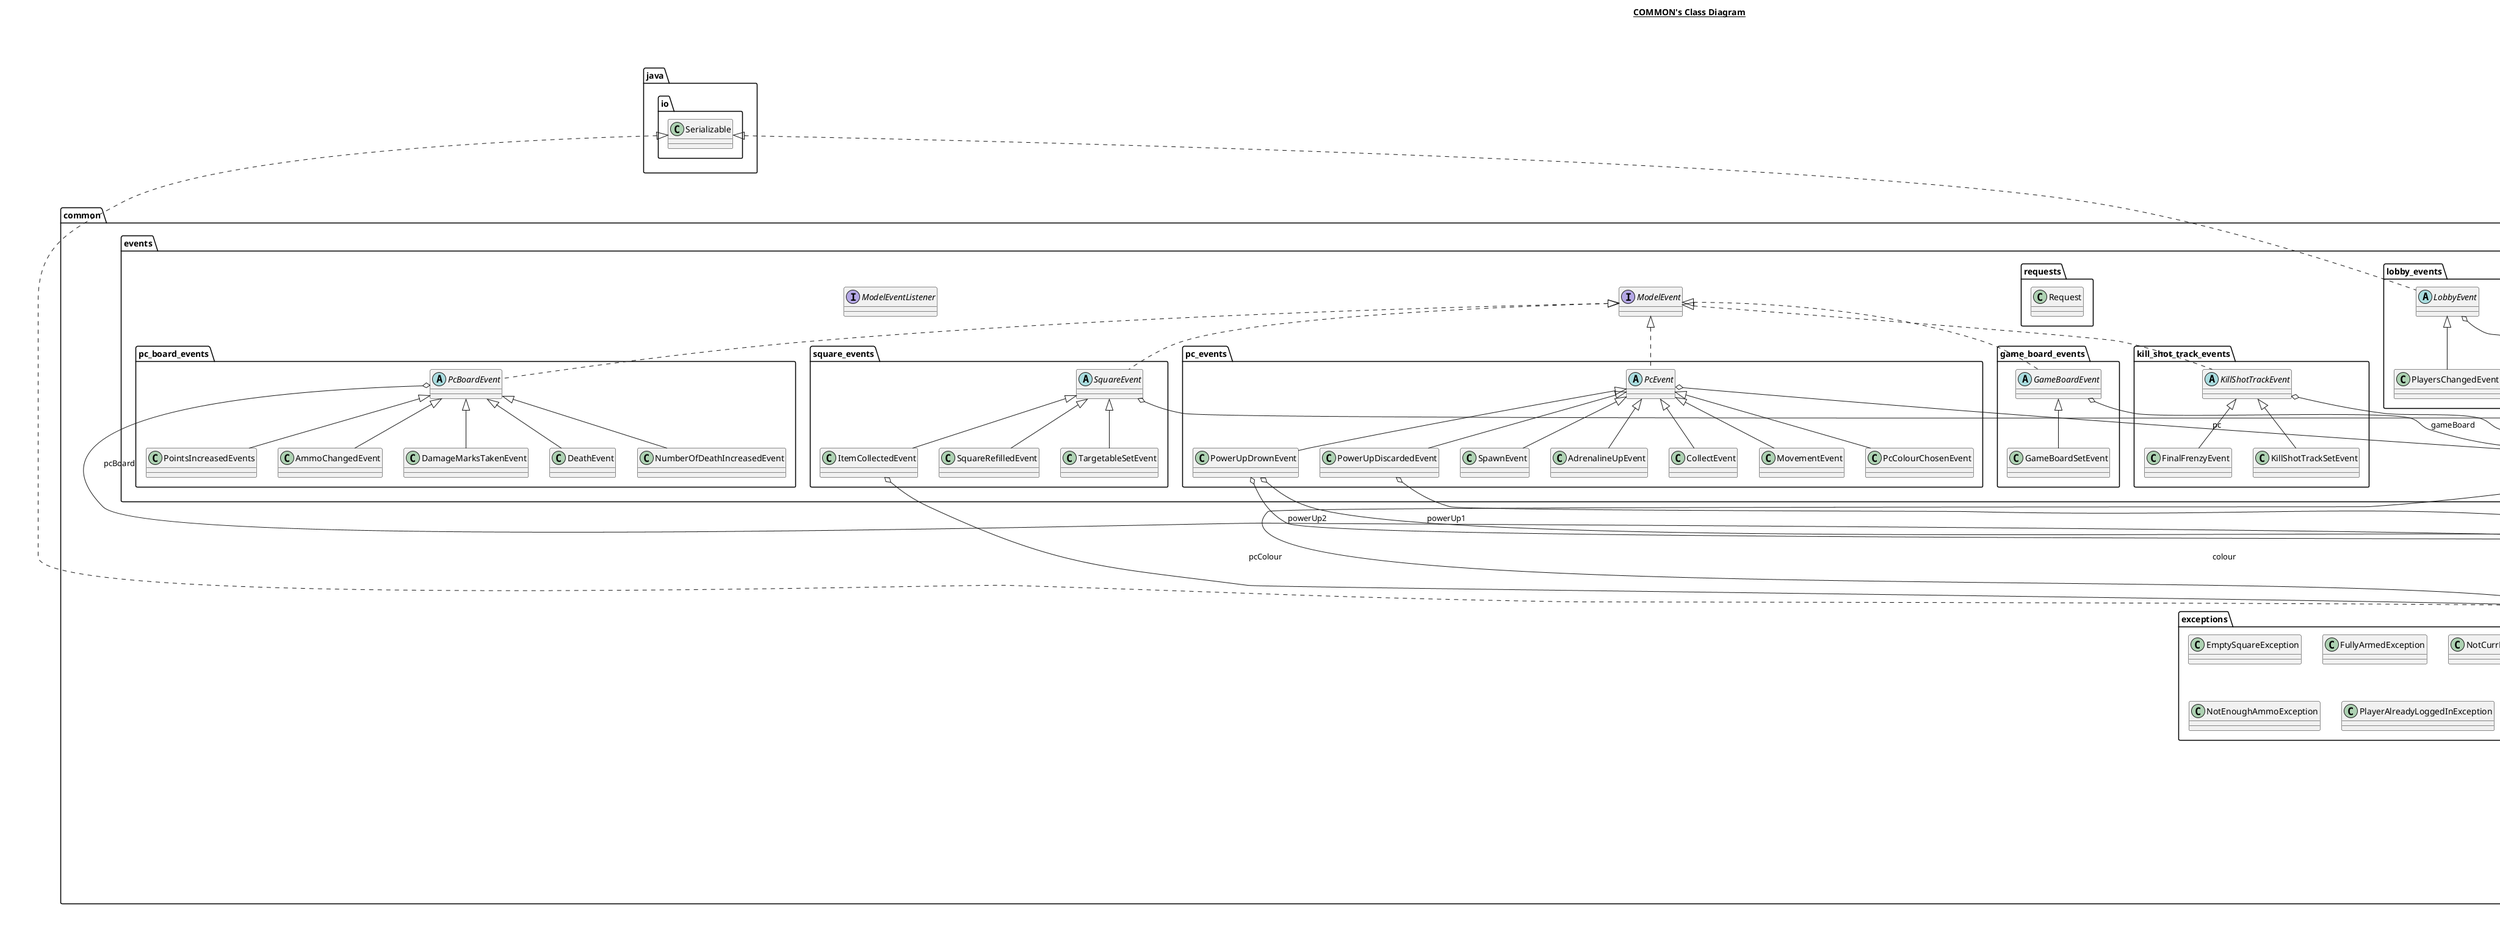 @startuml

title __COMMON's Class Diagram__\n

  namespace common {
    abstract class common.AbstractSocketProxy {
    }
  }
  

  namespace common {
    class common.Constants {
    }
  }
  

  namespace common {
    class common.ModelEventDeserializer {
    }
  }
  

  namespace common {
    abstract class common.PropertyLoader {
    }
  }
  

  namespace common {
    namespace dto_model {
      abstract class common.dto_model.AbstractCardDTO {
      }
    }
  }
  

  namespace common {
    namespace dto_model {
      class common.dto_model.AmmoTileDTO {
      }
    }
  }
  

  namespace common {
    namespace dto_model {
      interface common.dto_model.DTO {
      }
    }
  }
  

  namespace common {
    namespace dto_model {
      class common.dto_model.GameBoardDTO {
      }
    }
  }
  

  namespace common {
    namespace dto_model {
      class common.dto_model.GameDTO {
      }
    }
  }
  

  namespace common {
    namespace dto_model {
      class common.dto_model.KillShotDTO {
      }
    }
  }
  

  namespace common {
    namespace dto_model {
      class common.dto_model.KillShotTrackDTO {
      }
    }
  }
  

  namespace common {
    namespace dto_model {
      class common.dto_model.LobbyDTO {
      }
    }
  }
  

  namespace common {
    namespace dto_model {
      class common.dto_model.PcBoardDTO {
      }
    }
  }
  

  namespace common {
    namespace dto_model {
      class common.dto_model.PcDTO {
      }
    }
  }
  

  namespace common {
    namespace dto_model {
      class common.dto_model.PowerUpCardDTO {
      }
    }
  }
  

  namespace common {
    namespace dto_model {
      class common.dto_model.SquareDTO {
      }
    }
  }
  

  namespace common {
    namespace dto_model {
      class common.dto_model.WeaponCardDTO {
      }
    }
  }
  

  namespace common {
    namespace enums {
      enum AmmoEnum {
      }
    }
  }
  

  namespace common {
    namespace enums {
      enum CardinalDirectionEnum {
      }
    }
  }
  

  namespace common {
    namespace enums {
      enum ConnectionMethodEnum {
      }
    }
  }
  

  namespace common {
    namespace enums {
      enum ControllerMethodsEnum {
      }
    }
  }
  

  namespace common {
    namespace enums {
      enum PcColourEnum {
      }
    }
  }
  

  namespace common {
    namespace enums {
      enum SquareColourEnum {
      }
    }
  }
  

  namespace common {
    namespace enums {
      enum ViewMethodsEnum {
      }
    }
  }
  

  namespace common {
    namespace events {
      interface common.events.ModelEvent {
      }
    }
  }
  

  namespace common {
    namespace events {
      interface common.events.ModelEventListener {
      }
    }
  }
  

  namespace common {
    namespace events {
      namespace game_board_events {
        abstract class common.events.game_board_events.GameBoardEvent {
        }
      }
    }
  }
  

  namespace common {
    namespace events {
      namespace game_board_events {
        class common.events.game_board_events.GameBoardSetEvent {
        }
      }
    }
  }
  

  namespace common {
    namespace events {
      namespace kill_shot_track_events {
        class common.events.kill_shot_track_events.FinalFrenzyEvent {
        }
      }
    }
  }
  

  namespace common {
    namespace events {
      namespace kill_shot_track_events {
        abstract class common.events.kill_shot_track_events.KillShotTrackEvent {
        }
      }
    }
  }
  

  namespace common {
    namespace events {
      namespace kill_shot_track_events {
        class common.events.kill_shot_track_events.KillShotTrackSetEvent {
        }
      }
    }
  }
  

  namespace common {
    namespace events {
      namespace lobby_events {
        abstract class common.events.lobby_events.LobbyEvent {
        }
      }
    }
  }
  

  namespace common {
    namespace events {
      namespace lobby_events {
        class common.events.lobby_events.PlayersChangedEvent {
        }
      }
    }
  }
  

  namespace common {
    namespace events {
      namespace pc_board_events {
        class common.events.pc_board_events.AmmoChangedEvent {
        }
      }
    }
  }
  

  namespace common {
    namespace events {
      namespace pc_board_events {
        class common.events.pc_board_events.DamageMarksTakenEvent {
        }
      }
    }
  }
  

  namespace common {
    namespace events {
      namespace pc_board_events {
        class common.events.pc_board_events.DeathEvent {
        }
      }
    }
  }
  

  namespace common {
    namespace events {
      namespace pc_board_events {
        class common.events.pc_board_events.NumberOfDeathIncreasedEvent {
        }
      }
    }
  }
  

  namespace common {
    namespace events {
      namespace pc_board_events {
        abstract class common.events.pc_board_events.PcBoardEvent {
        }
      }
    }
  }
  

  namespace common {
    namespace events {
      namespace pc_board_events {
        class common.events.pc_board_events.PointsIncreasedEvents {
        }
      }
    }
  }
  

  namespace common {
    namespace events {
      namespace pc_events {
        class common.events.pc_events.AdrenalineUpEvent {
        }
      }
    }
  }
  

  namespace common {
    namespace events {
      namespace pc_events {
        class common.events.pc_events.CollectEvent {
        }
      }
    }
  }
  

  namespace common {
    namespace events {
      namespace pc_events {
        class common.events.pc_events.MovementEvent {
        }
      }
    }
  }
  

  namespace common {
    namespace events {
      namespace pc_events {
        class common.events.pc_events.PcColourChosenEvent {
        }
      }
    }
  }
  

  namespace common {
    namespace events {
      namespace pc_events {
        abstract class common.events.pc_events.PcEvent {
        }
      }
    }
  }
  

  namespace common {
    namespace events {
      namespace pc_events {
        class common.events.pc_events.PowerUpDiscardedEvent {
        }
      }
    }
  }
  

  namespace common {
    namespace events {
      namespace pc_events {
        class common.events.pc_events.PowerUpDrownEvent {
        }
      }
    }
  }
  

  namespace common {
    namespace events {
      namespace pc_events {
        class common.events.pc_events.SpawnEvent {
        }
      }
    }
  }
  

  namespace common {
    namespace events {
      namespace requests {
        class common.events.requests.Request {
        }
      }
    }
  }
  

  namespace common {
    namespace events {
      namespace square_events {
        class common.events.square_events.ItemCollectedEvent {
        }
      }
    }
  }
  

  namespace common {
    namespace events {
      namespace square_events {
        abstract class common.events.square_events.SquareEvent {
        }
      }
    }
  }
  

  namespace common {
    namespace events {
      namespace square_events {
        class common.events.square_events.SquareRefilledEvent {
        }
      }
    }
  }
  

  namespace common {
    namespace events {
      namespace square_events {
        class common.events.square_events.TargetableSetEvent {
        }
      }
    }
  }
  

  namespace common {
    namespace exceptions {
      class common.exceptions.EmptySquareException {
      }
    }
  }
  

  namespace common {
    namespace exceptions {
      class common.exceptions.FullyArmedException {
      }
    }
  }
  

  namespace common {
    namespace exceptions {
      class common.exceptions.NotCurrPlayerException {
      }
    }
  }
  

  namespace common {
    namespace exceptions {
      class common.exceptions.NotEnoughAmmoException {
      }
    }
  }
  

  namespace common {
    namespace exceptions {
      class common.exceptions.PlayerAlreadyLoggedInException {
      }
    }
  }
  

  namespace common {
    namespace remote_interfaces {
      interface common.remote_interfaces.RemoteLoginController {
      }
    }
  }
  

  namespace common {
    namespace remote_interfaces {
      interface common.remote_interfaces.RemotePlayer {
      }
    }
  }
  

  namespace common {
    namespace remote_interfaces {
      interface common.remote_interfaces.RemoteView {
      }
    }
  }
  

  common.ModelEventDeserializer .up.|> com.google.gson.JsonDeserializer
  common.dto_model.AbstractCardDTO .up.|> common.dto_model.DTO
  common.dto_model.AmmoTileDTO .up.|> common.dto_model.DTO
  common.dto_model.GameBoardDTO .up.|> common.dto_model.DTO
  common.dto_model.GameDTO o-- common.dto_model.GameBoardDTO : gameBoardDTO
  common.dto_model.GameDTO o-- common.dto_model.KillShotTrackDTO : killShotTrackDTO
  common.dto_model.KillShotDTO .up.|> common.dto_model.DTO
  common.dto_model.KillShotDTO o-- common.enums.PcColourEnum : colour
  common.dto_model.KillShotTrackDTO .up.|> common.dto_model.DTO
  common.dto_model.LobbyDTO .up.|> common.dto_model.DTO
  common.dto_model.PcBoardDTO .up.|> common.dto_model.DTO
  common.dto_model.PcBoardDTO o-- common.enums.PcColourEnum : colour
  common.dto_model.PcDTO .up.|> common.dto_model.DTO
  common.dto_model.PcDTO o-- common.enums.PcColourEnum : colour
  common.dto_model.PcDTO o-- common.dto_model.PcBoardDTO : pcBoard
  common.dto_model.PowerUpCardDTO -up-|> common.dto_model.AbstractCardDTO
  common.dto_model.PowerUpCardDTO o-- common.enums.AmmoEnum : colour
  common.dto_model.SquareDTO .up.|> common.dto_model.DTO
  common.dto_model.SquareDTO o-- common.dto_model.AmmoTileDTO : ammoTile
  common.dto_model.SquareDTO o-- common.enums.SquareColourEnum : colour
  common.dto_model.WeaponCardDTO -up-|> common.dto_model.AbstractCardDTO
  common.enums.PcColourEnum .up.|> java.io.Serializable
  common.events.game_board_events.GameBoardEvent .up.|> common.events.ModelEvent
  common.events.game_board_events.GameBoardEvent o-- common.dto_model.GameBoardDTO : gameBoard
  common.events.game_board_events.GameBoardSetEvent -up-|> common.events.game_board_events.GameBoardEvent
  common.events.kill_shot_track_events.FinalFrenzyEvent -up-|> common.events.kill_shot_track_events.KillShotTrackEvent
  common.events.kill_shot_track_events.KillShotTrackEvent .up.|> common.events.ModelEvent
  common.events.kill_shot_track_events.KillShotTrackEvent o-- common.dto_model.KillShotTrackDTO : killShotTrack
  common.events.kill_shot_track_events.KillShotTrackSetEvent -up-|> common.events.kill_shot_track_events.KillShotTrackEvent
  common.events.lobby_events.LobbyEvent .up.|> java.io.Serializable
  common.events.lobby_events.LobbyEvent o-- common.dto_model.LobbyDTO : lobby
  common.events.lobby_events.PlayersChangedEvent -up-|> common.events.lobby_events.LobbyEvent
  common.events.pc_board_events.AmmoChangedEvent -up-|> common.events.pc_board_events.PcBoardEvent
  common.events.pc_board_events.DamageMarksTakenEvent -up-|> common.events.pc_board_events.PcBoardEvent
  common.events.pc_board_events.DeathEvent -up-|> common.events.pc_board_events.PcBoardEvent
  common.events.pc_board_events.NumberOfDeathIncreasedEvent -up-|> common.events.pc_board_events.PcBoardEvent
  common.events.pc_board_events.PcBoardEvent .up.|> common.events.ModelEvent
  common.events.pc_board_events.PcBoardEvent o-- common.dto_model.PcBoardDTO : pcBoard
  common.events.pc_board_events.PointsIncreasedEvents -up-|> common.events.pc_board_events.PcBoardEvent
  common.events.pc_events.AdrenalineUpEvent -up-|> common.events.pc_events.PcEvent
  common.events.pc_events.CollectEvent -up-|> common.events.pc_events.PcEvent
  common.events.pc_events.MovementEvent -up-|> common.events.pc_events.PcEvent
  common.events.pc_events.PcColourChosenEvent -up-|> common.events.pc_events.PcEvent
  common.events.pc_events.PcEvent .up.|> common.events.ModelEvent
  common.events.pc_events.PcEvent o-- common.dto_model.PcDTO : pc
  common.events.pc_events.PowerUpDiscardedEvent -up-|> common.events.pc_events.PcEvent
  common.events.pc_events.PowerUpDiscardedEvent o-- common.dto_model.PowerUpCardDTO : powerUp
  common.events.pc_events.PowerUpDrownEvent -up-|> common.events.pc_events.PcEvent
  common.events.pc_events.PowerUpDrownEvent o-- common.dto_model.PowerUpCardDTO : powerUp1
  common.events.pc_events.PowerUpDrownEvent o-- common.dto_model.PowerUpCardDTO : powerUp2
  common.events.pc_events.SpawnEvent -up-|> common.events.pc_events.PcEvent
  common.events.square_events.ItemCollectedEvent -up-|> common.events.square_events.SquareEvent
  common.events.square_events.ItemCollectedEvent o-- common.enums.PcColourEnum : pcColour
  common.events.square_events.SquareEvent .up.|> common.events.ModelEvent
  common.events.square_events.SquareEvent o-- common.dto_model.SquareDTO : square
  common.events.square_events.SquareRefilledEvent -up-|> common.events.square_events.SquareEvent
  common.events.square_events.TargetableSetEvent -up-|> common.events.square_events.SquareEvent


right footer


PlantUML diagram generated by SketchIt! (https://bitbucket.org/pmesmeur/sketch.it)
For more information about this tool, please contact philippe.mesmeur@gmail.com
endfooter

@enduml
